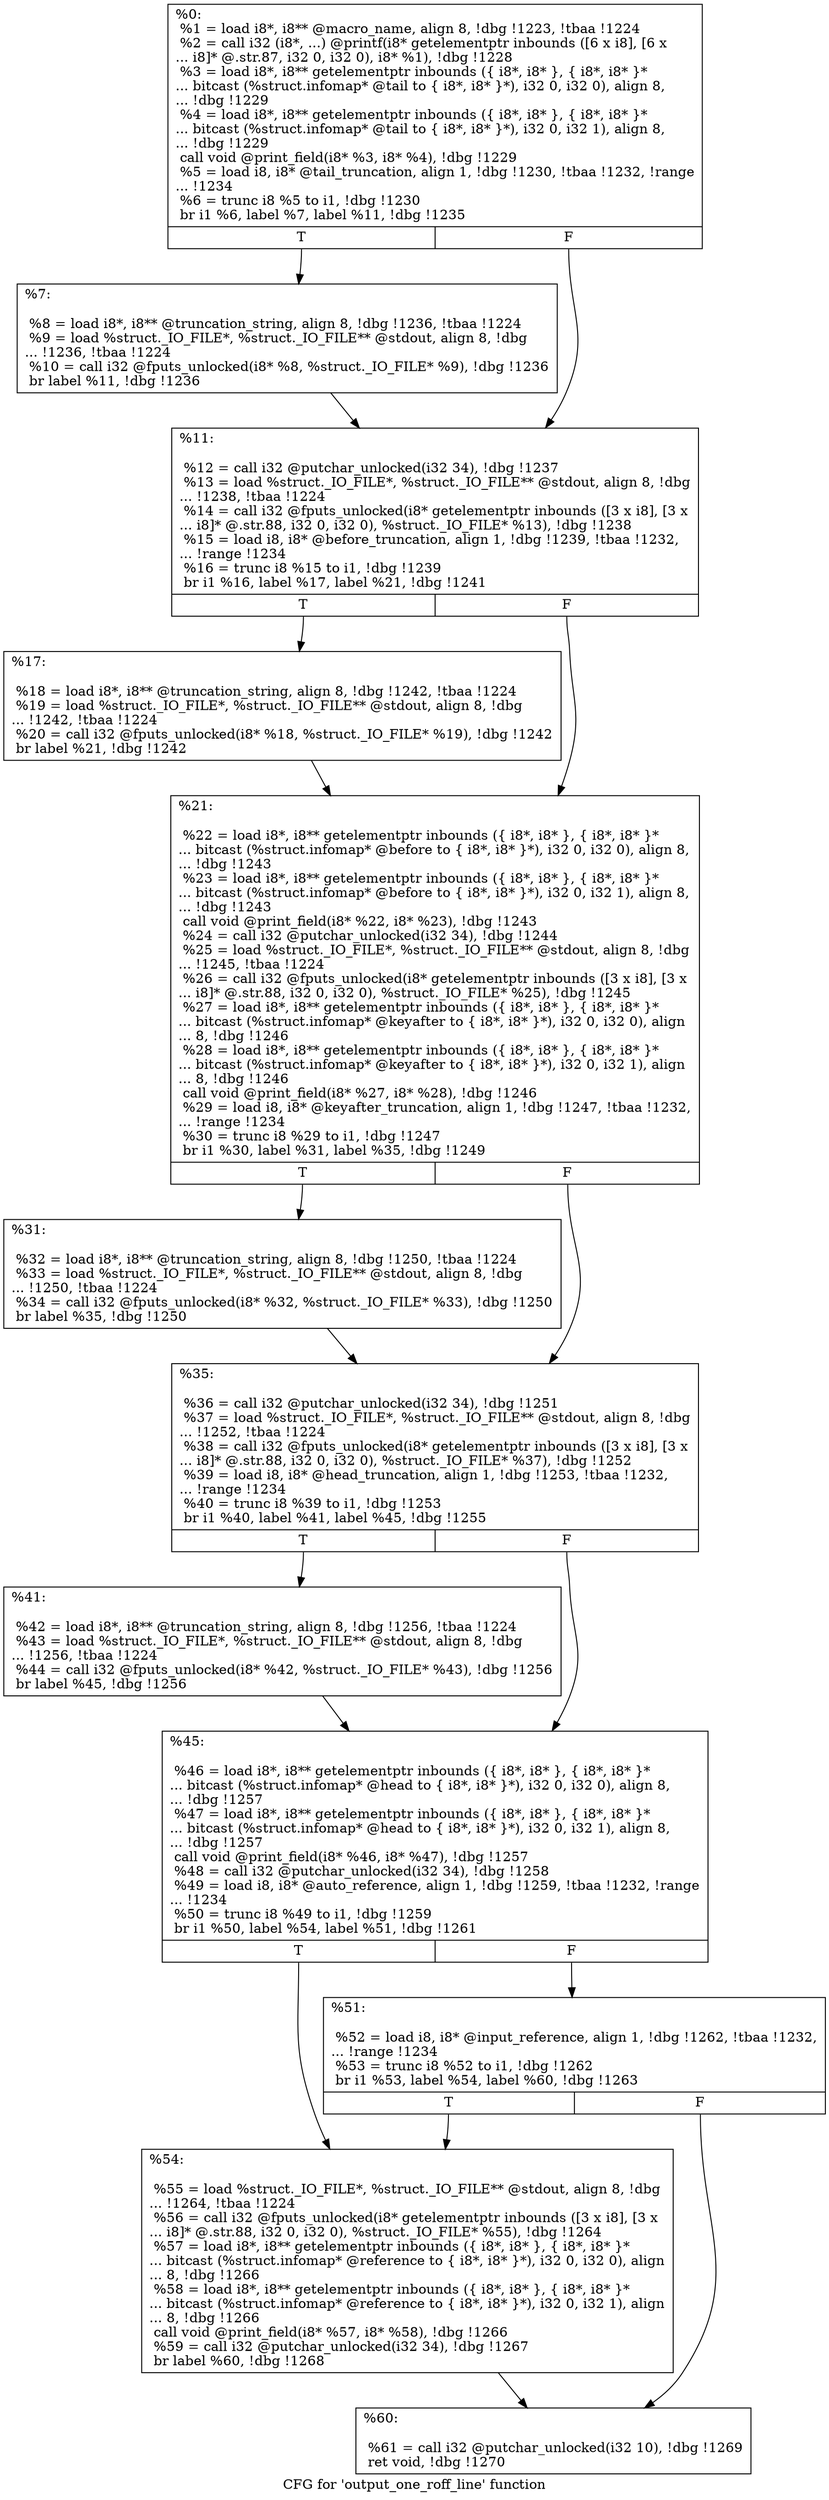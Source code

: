 digraph "CFG for 'output_one_roff_line' function" {
	label="CFG for 'output_one_roff_line' function";

	Node0x1a282b0 [shape=record,label="{%0:\l  %1 = load i8*, i8** @macro_name, align 8, !dbg !1223, !tbaa !1224\l  %2 = call i32 (i8*, ...) @printf(i8* getelementptr inbounds ([6 x i8], [6 x\l... i8]* @.str.87, i32 0, i32 0), i8* %1), !dbg !1228\l  %3 = load i8*, i8** getelementptr inbounds (\{ i8*, i8* \}, \{ i8*, i8* \}*\l... bitcast (%struct.infomap* @tail to \{ i8*, i8* \}*), i32 0, i32 0), align 8,\l... !dbg !1229\l  %4 = load i8*, i8** getelementptr inbounds (\{ i8*, i8* \}, \{ i8*, i8* \}*\l... bitcast (%struct.infomap* @tail to \{ i8*, i8* \}*), i32 0, i32 1), align 8,\l... !dbg !1229\l  call void @print_field(i8* %3, i8* %4), !dbg !1229\l  %5 = load i8, i8* @tail_truncation, align 1, !dbg !1230, !tbaa !1232, !range\l... !1234\l  %6 = trunc i8 %5 to i1, !dbg !1230\l  br i1 %6, label %7, label %11, !dbg !1235\l|{<s0>T|<s1>F}}"];
	Node0x1a282b0:s0 -> Node0x1a28370;
	Node0x1a282b0:s1 -> Node0x1a283c0;
	Node0x1a28370 [shape=record,label="{%7:\l\l  %8 = load i8*, i8** @truncation_string, align 8, !dbg !1236, !tbaa !1224\l  %9 = load %struct._IO_FILE*, %struct._IO_FILE** @stdout, align 8, !dbg\l... !1236, !tbaa !1224\l  %10 = call i32 @fputs_unlocked(i8* %8, %struct._IO_FILE* %9), !dbg !1236\l  br label %11, !dbg !1236\l}"];
	Node0x1a28370 -> Node0x1a283c0;
	Node0x1a283c0 [shape=record,label="{%11:\l\l  %12 = call i32 @putchar_unlocked(i32 34), !dbg !1237\l  %13 = load %struct._IO_FILE*, %struct._IO_FILE** @stdout, align 8, !dbg\l... !1238, !tbaa !1224\l  %14 = call i32 @fputs_unlocked(i8* getelementptr inbounds ([3 x i8], [3 x\l... i8]* @.str.88, i32 0, i32 0), %struct._IO_FILE* %13), !dbg !1238\l  %15 = load i8, i8* @before_truncation, align 1, !dbg !1239, !tbaa !1232,\l... !range !1234\l  %16 = trunc i8 %15 to i1, !dbg !1239\l  br i1 %16, label %17, label %21, !dbg !1241\l|{<s0>T|<s1>F}}"];
	Node0x1a283c0:s0 -> Node0x1a28410;
	Node0x1a283c0:s1 -> Node0x1a28460;
	Node0x1a28410 [shape=record,label="{%17:\l\l  %18 = load i8*, i8** @truncation_string, align 8, !dbg !1242, !tbaa !1224\l  %19 = load %struct._IO_FILE*, %struct._IO_FILE** @stdout, align 8, !dbg\l... !1242, !tbaa !1224\l  %20 = call i32 @fputs_unlocked(i8* %18, %struct._IO_FILE* %19), !dbg !1242\l  br label %21, !dbg !1242\l}"];
	Node0x1a28410 -> Node0x1a28460;
	Node0x1a28460 [shape=record,label="{%21:\l\l  %22 = load i8*, i8** getelementptr inbounds (\{ i8*, i8* \}, \{ i8*, i8* \}*\l... bitcast (%struct.infomap* @before to \{ i8*, i8* \}*), i32 0, i32 0), align 8,\l... !dbg !1243\l  %23 = load i8*, i8** getelementptr inbounds (\{ i8*, i8* \}, \{ i8*, i8* \}*\l... bitcast (%struct.infomap* @before to \{ i8*, i8* \}*), i32 0, i32 1), align 8,\l... !dbg !1243\l  call void @print_field(i8* %22, i8* %23), !dbg !1243\l  %24 = call i32 @putchar_unlocked(i32 34), !dbg !1244\l  %25 = load %struct._IO_FILE*, %struct._IO_FILE** @stdout, align 8, !dbg\l... !1245, !tbaa !1224\l  %26 = call i32 @fputs_unlocked(i8* getelementptr inbounds ([3 x i8], [3 x\l... i8]* @.str.88, i32 0, i32 0), %struct._IO_FILE* %25), !dbg !1245\l  %27 = load i8*, i8** getelementptr inbounds (\{ i8*, i8* \}, \{ i8*, i8* \}*\l... bitcast (%struct.infomap* @keyafter to \{ i8*, i8* \}*), i32 0, i32 0), align\l... 8, !dbg !1246\l  %28 = load i8*, i8** getelementptr inbounds (\{ i8*, i8* \}, \{ i8*, i8* \}*\l... bitcast (%struct.infomap* @keyafter to \{ i8*, i8* \}*), i32 0, i32 1), align\l... 8, !dbg !1246\l  call void @print_field(i8* %27, i8* %28), !dbg !1246\l  %29 = load i8, i8* @keyafter_truncation, align 1, !dbg !1247, !tbaa !1232,\l... !range !1234\l  %30 = trunc i8 %29 to i1, !dbg !1247\l  br i1 %30, label %31, label %35, !dbg !1249\l|{<s0>T|<s1>F}}"];
	Node0x1a28460:s0 -> Node0x1a284b0;
	Node0x1a28460:s1 -> Node0x1a28500;
	Node0x1a284b0 [shape=record,label="{%31:\l\l  %32 = load i8*, i8** @truncation_string, align 8, !dbg !1250, !tbaa !1224\l  %33 = load %struct._IO_FILE*, %struct._IO_FILE** @stdout, align 8, !dbg\l... !1250, !tbaa !1224\l  %34 = call i32 @fputs_unlocked(i8* %32, %struct._IO_FILE* %33), !dbg !1250\l  br label %35, !dbg !1250\l}"];
	Node0x1a284b0 -> Node0x1a28500;
	Node0x1a28500 [shape=record,label="{%35:\l\l  %36 = call i32 @putchar_unlocked(i32 34), !dbg !1251\l  %37 = load %struct._IO_FILE*, %struct._IO_FILE** @stdout, align 8, !dbg\l... !1252, !tbaa !1224\l  %38 = call i32 @fputs_unlocked(i8* getelementptr inbounds ([3 x i8], [3 x\l... i8]* @.str.88, i32 0, i32 0), %struct._IO_FILE* %37), !dbg !1252\l  %39 = load i8, i8* @head_truncation, align 1, !dbg !1253, !tbaa !1232,\l... !range !1234\l  %40 = trunc i8 %39 to i1, !dbg !1253\l  br i1 %40, label %41, label %45, !dbg !1255\l|{<s0>T|<s1>F}}"];
	Node0x1a28500:s0 -> Node0x1a28550;
	Node0x1a28500:s1 -> Node0x1a285a0;
	Node0x1a28550 [shape=record,label="{%41:\l\l  %42 = load i8*, i8** @truncation_string, align 8, !dbg !1256, !tbaa !1224\l  %43 = load %struct._IO_FILE*, %struct._IO_FILE** @stdout, align 8, !dbg\l... !1256, !tbaa !1224\l  %44 = call i32 @fputs_unlocked(i8* %42, %struct._IO_FILE* %43), !dbg !1256\l  br label %45, !dbg !1256\l}"];
	Node0x1a28550 -> Node0x1a285a0;
	Node0x1a285a0 [shape=record,label="{%45:\l\l  %46 = load i8*, i8** getelementptr inbounds (\{ i8*, i8* \}, \{ i8*, i8* \}*\l... bitcast (%struct.infomap* @head to \{ i8*, i8* \}*), i32 0, i32 0), align 8,\l... !dbg !1257\l  %47 = load i8*, i8** getelementptr inbounds (\{ i8*, i8* \}, \{ i8*, i8* \}*\l... bitcast (%struct.infomap* @head to \{ i8*, i8* \}*), i32 0, i32 1), align 8,\l... !dbg !1257\l  call void @print_field(i8* %46, i8* %47), !dbg !1257\l  %48 = call i32 @putchar_unlocked(i32 34), !dbg !1258\l  %49 = load i8, i8* @auto_reference, align 1, !dbg !1259, !tbaa !1232, !range\l... !1234\l  %50 = trunc i8 %49 to i1, !dbg !1259\l  br i1 %50, label %54, label %51, !dbg !1261\l|{<s0>T|<s1>F}}"];
	Node0x1a285a0:s0 -> Node0x1a28640;
	Node0x1a285a0:s1 -> Node0x1a285f0;
	Node0x1a285f0 [shape=record,label="{%51:\l\l  %52 = load i8, i8* @input_reference, align 1, !dbg !1262, !tbaa !1232,\l... !range !1234\l  %53 = trunc i8 %52 to i1, !dbg !1262\l  br i1 %53, label %54, label %60, !dbg !1263\l|{<s0>T|<s1>F}}"];
	Node0x1a285f0:s0 -> Node0x1a28640;
	Node0x1a285f0:s1 -> Node0x1a28690;
	Node0x1a28640 [shape=record,label="{%54:\l\l  %55 = load %struct._IO_FILE*, %struct._IO_FILE** @stdout, align 8, !dbg\l... !1264, !tbaa !1224\l  %56 = call i32 @fputs_unlocked(i8* getelementptr inbounds ([3 x i8], [3 x\l... i8]* @.str.88, i32 0, i32 0), %struct._IO_FILE* %55), !dbg !1264\l  %57 = load i8*, i8** getelementptr inbounds (\{ i8*, i8* \}, \{ i8*, i8* \}*\l... bitcast (%struct.infomap* @reference to \{ i8*, i8* \}*), i32 0, i32 0), align\l... 8, !dbg !1266\l  %58 = load i8*, i8** getelementptr inbounds (\{ i8*, i8* \}, \{ i8*, i8* \}*\l... bitcast (%struct.infomap* @reference to \{ i8*, i8* \}*), i32 0, i32 1), align\l... 8, !dbg !1266\l  call void @print_field(i8* %57, i8* %58), !dbg !1266\l  %59 = call i32 @putchar_unlocked(i32 34), !dbg !1267\l  br label %60, !dbg !1268\l}"];
	Node0x1a28640 -> Node0x1a28690;
	Node0x1a28690 [shape=record,label="{%60:\l\l  %61 = call i32 @putchar_unlocked(i32 10), !dbg !1269\l  ret void, !dbg !1270\l}"];
}
